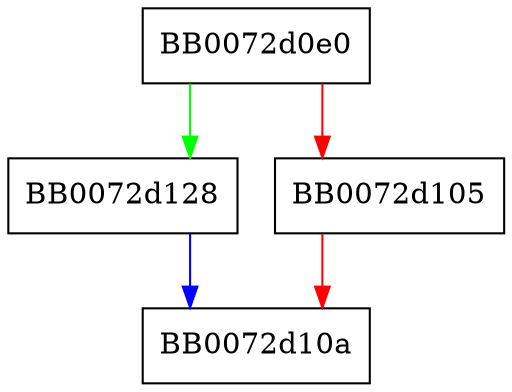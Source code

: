 digraph CAST_ecb_encrypt {
  node [shape="box"];
  graph [splines=ortho];
  BB0072d0e0 -> BB0072d128 [color="green"];
  BB0072d0e0 -> BB0072d105 [color="red"];
  BB0072d105 -> BB0072d10a [color="red"];
  BB0072d128 -> BB0072d10a [color="blue"];
}